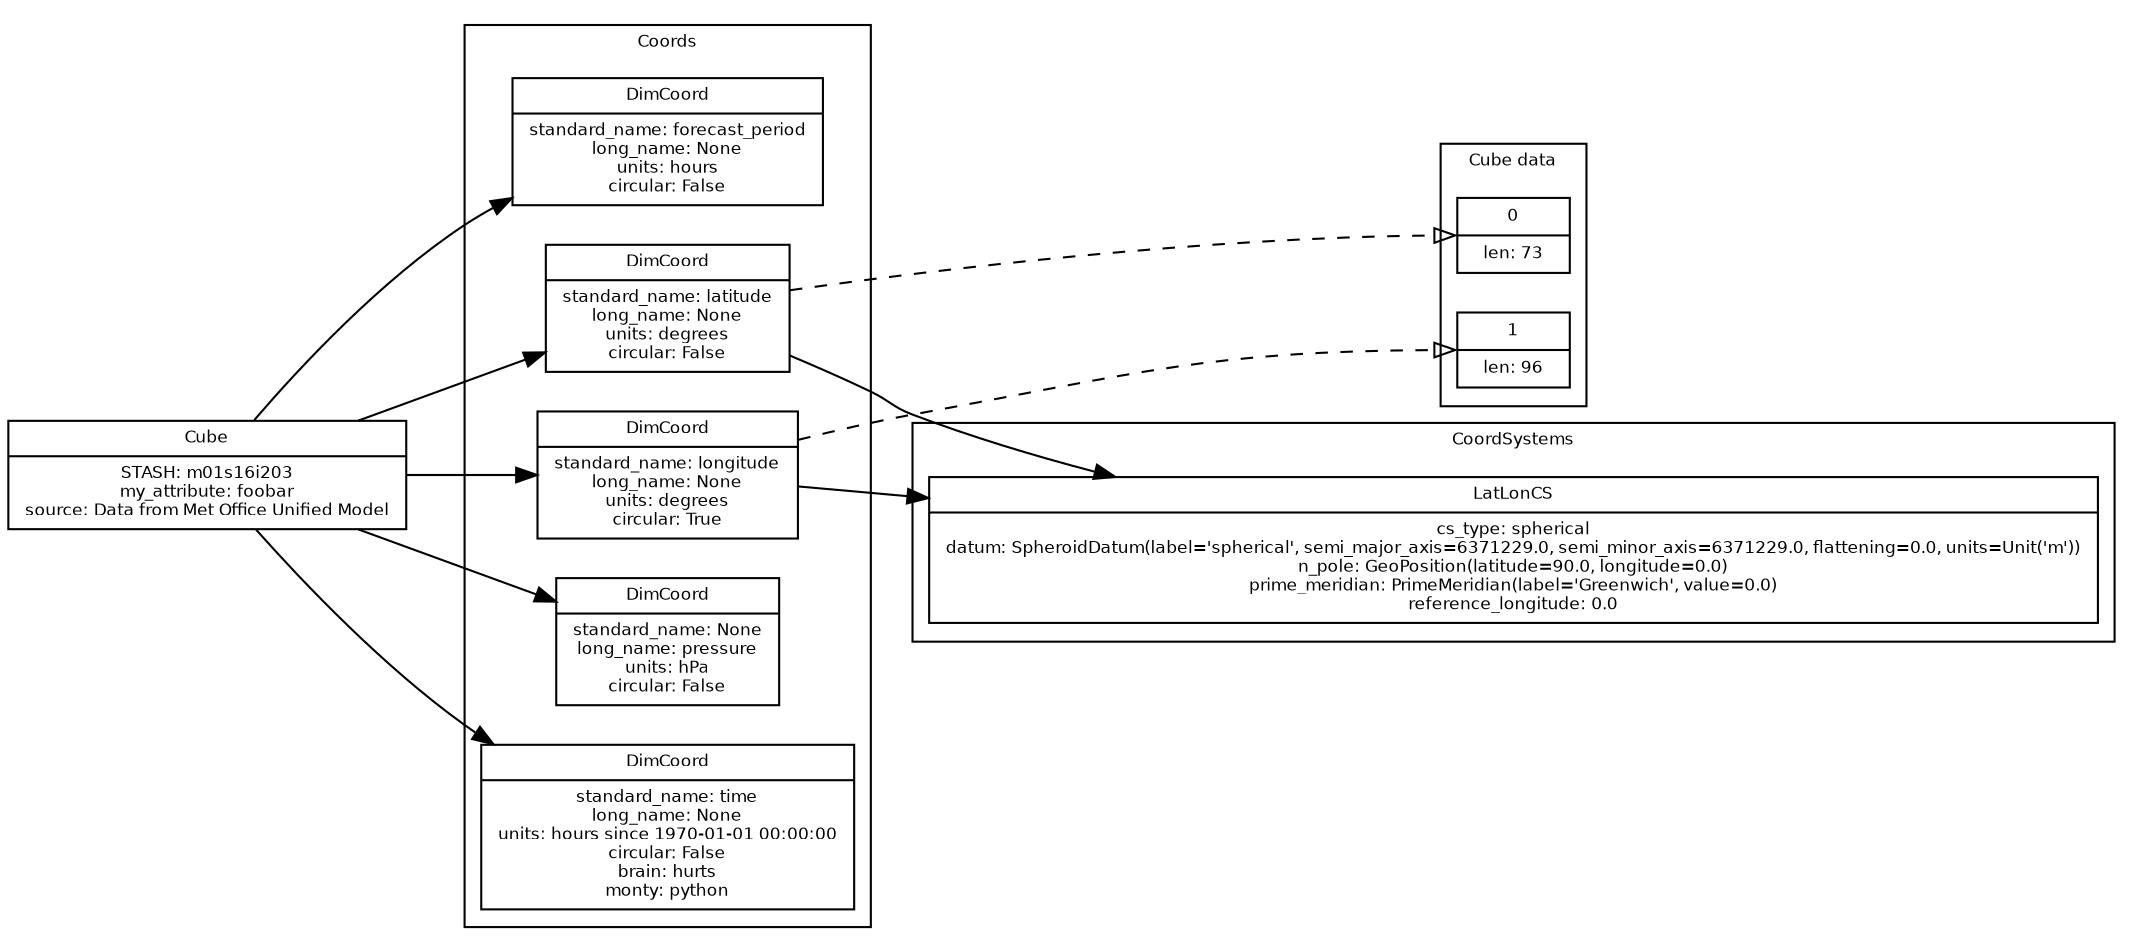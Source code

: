 
digraph CubeGraph{

    rankdir = "LR"
    fontname = "Bitstream Vera Sans"
    fontsize = 8

    node [
        fontname = "Bitstream Vera Sans"
        fontsize = 8
        shape = "record"
    ]

#   Nodes
    ":Cube" [
        label = "Cube|STASH: m01s16i203\nmy_attribute: foobar\nsource: Data from Met Office Unified Model"
    ]

    
    subgraph clusterCubeDimensions {
        label="Cube data"
    
        "CubeDimension_0" [
            label = "0|len: 73"
        ]

        "CubeDimension_1" [
            label = "1|len: 96"
        ]

    }
    
    
    subgraph clusterCoords {
        label = "Coords"
        "Coord_0" [
            label = "DimCoord|standard_name: forecast_period\nlong_name: None\nunits: hours\ncircular: False"
        ]
        "Coord_1" [
            label = "DimCoord|standard_name: latitude\nlong_name: None\nunits: degrees\ncircular: False"
        ]
        "Coord_2" [
            label = "DimCoord|standard_name: longitude\nlong_name: None\nunits: degrees\ncircular: True"
        ]
        "Coord_3" [
            label = "DimCoord|standard_name: None\nlong_name: pressure\nunits: hPa\ncircular: False"
        ]
        "Coord_4" [
            label = "DimCoord|standard_name: time\nlong_name: None\nunits: hours since 1970-01-01 00:00:00\ncircular: False\nbrain: hurts\nmonty: python"
        ]

    }
    
    
    subgraph clusterCoordSystems {
        label = "CoordSystems"
        "CoordSystem_LatLonCS_0" [
            label = "LatLonCS|cs_type: spherical\ndatum: SpheroidDatum(label='spherical', semi_major_axis=6371229.0, semi_minor_axis=6371229.0, flattening=0.0, units=Unit('m'))\nn_pole: GeoPosition(latitude=90.0, longitude=0.0)\nprime_meridian: PrimeMeridian(label='Greenwich', value=0.0)\nreference_longitude: 0.0"
        ]

    }
    
    edge [
        arrowhead = "normal"
    ]

#   RELATIONSHIPS

#   Containment
    
    ":Cube" -> "Coord_0"
    "Coord_1" -> "CoordSystem_LatLonCS_0"
    ":Cube" -> "Coord_1"
    "Coord_2" -> "CoordSystem_LatLonCS_0"
    ":Cube" -> "Coord_2"
    ":Cube" -> "Coord_3"
    ":Cube" -> "Coord_4"
    edge [
        style="dashed"
        arrowhead = "onormal"
    ]

#   Association
    
    "Coord_1" -> "CubeDimension_0":w
    "Coord_2" -> "CubeDimension_1":w
}
    